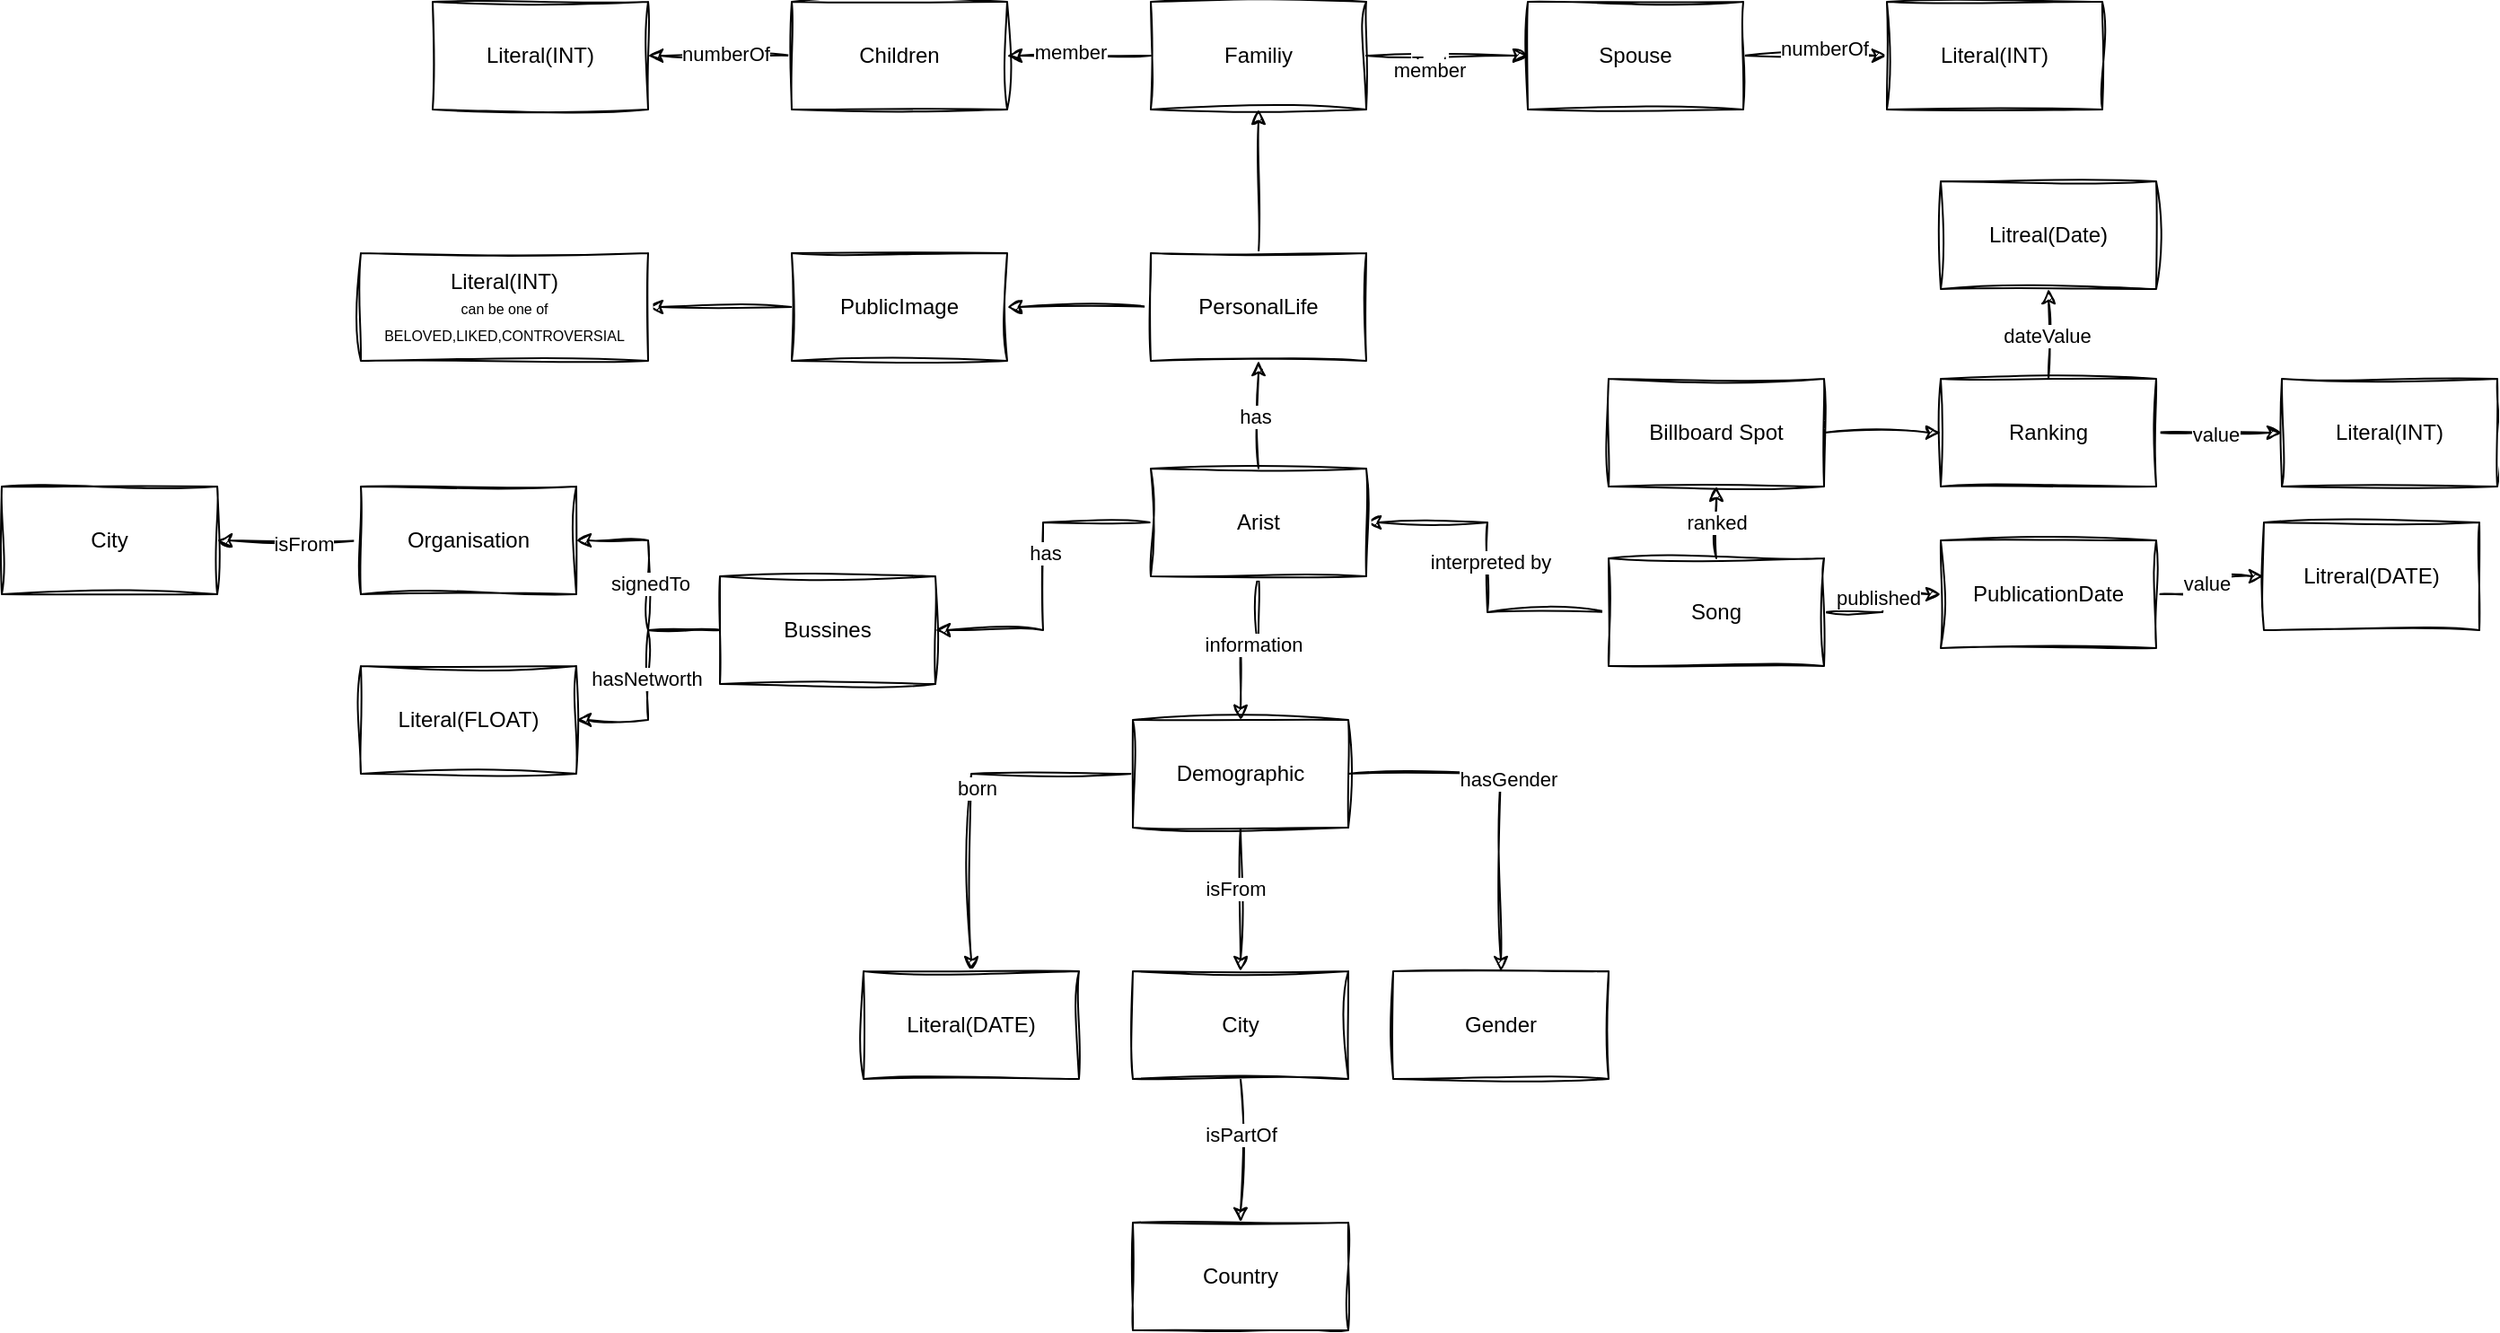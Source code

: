 <mxfile version="24.0.1" type="google">
  <diagram name="Page-1" id="QDCDp9L6iQxX6dIr1Wgm">
    <mxGraphModel grid="1" page="1" gridSize="10" guides="1" tooltips="1" connect="1" arrows="1" fold="1" pageScale="1" pageWidth="850" pageHeight="1100" math="0" shadow="0">
      <root>
        <mxCell id="0" />
        <mxCell id="1" parent="0" />
        <mxCell id="JNUzvuQ-uH0PX8Vwja8d-5" value="" style="edgeStyle=orthogonalEdgeStyle;rounded=0;sketch=1;hachureGap=4;jiggle=2;curveFitting=1;orthogonalLoop=1;jettySize=auto;html=1;" edge="1" parent="1" source="JNUzvuQ-uH0PX8Vwja8d-1" target="JNUzvuQ-uH0PX8Vwja8d-4">
          <mxGeometry relative="1" as="geometry" />
        </mxCell>
        <mxCell id="JNUzvuQ-uH0PX8Vwja8d-6" value="interpreted by" style="edgeLabel;html=1;align=center;verticalAlign=middle;resizable=0;points=[];sketch=1;hachureGap=4;jiggle=2;curveFitting=1;" connectable="0" vertex="1" parent="JNUzvuQ-uH0PX8Vwja8d-5">
          <mxGeometry x="0.037" y="-1" relative="1" as="geometry">
            <mxPoint as="offset" />
          </mxGeometry>
        </mxCell>
        <mxCell id="JNUzvuQ-uH0PX8Vwja8d-8" value="" style="edgeStyle=orthogonalEdgeStyle;rounded=0;sketch=1;hachureGap=4;jiggle=2;curveFitting=1;orthogonalLoop=1;jettySize=auto;html=1;" edge="1" parent="1" source="JNUzvuQ-uH0PX8Vwja8d-1" target="JNUzvuQ-uH0PX8Vwja8d-7">
          <mxGeometry relative="1" as="geometry" />
        </mxCell>
        <mxCell id="JNUzvuQ-uH0PX8Vwja8d-9" value="ranked" style="edgeLabel;html=1;align=center;verticalAlign=middle;resizable=0;points=[];sketch=1;hachureGap=4;jiggle=2;curveFitting=1;" connectable="0" vertex="1" parent="JNUzvuQ-uH0PX8Vwja8d-8">
          <mxGeometry x="0.025" relative="1" as="geometry">
            <mxPoint as="offset" />
          </mxGeometry>
        </mxCell>
        <mxCell id="JNUzvuQ-uH0PX8Vwja8d-19" value="" style="edgeStyle=orthogonalEdgeStyle;rounded=0;sketch=1;hachureGap=4;jiggle=2;curveFitting=1;orthogonalLoop=1;jettySize=auto;html=1;" edge="1" parent="1" source="JNUzvuQ-uH0PX8Vwja8d-1" target="JNUzvuQ-uH0PX8Vwja8d-18">
          <mxGeometry relative="1" as="geometry" />
        </mxCell>
        <mxCell id="JNUzvuQ-uH0PX8Vwja8d-23" value="published" style="edgeLabel;html=1;align=center;verticalAlign=middle;resizable=0;points=[];sketch=1;hachureGap=4;jiggle=2;curveFitting=1;" connectable="0" vertex="1" parent="JNUzvuQ-uH0PX8Vwja8d-19">
          <mxGeometry x="0.086" y="3" relative="1" as="geometry">
            <mxPoint as="offset" />
          </mxGeometry>
        </mxCell>
        <mxCell id="JNUzvuQ-uH0PX8Vwja8d-1" value="Song" style="rounded=0;whiteSpace=wrap;html=1;sketch=1;hachureGap=4;jiggle=2;curveFitting=1;" vertex="1" parent="1">
          <mxGeometry x="425" y="380" width="120" height="60" as="geometry" />
        </mxCell>
        <mxCell id="JNUzvuQ-uH0PX8Vwja8d-32" value="" style="edgeStyle=orthogonalEdgeStyle;rounded=0;sketch=1;hachureGap=4;jiggle=2;curveFitting=1;orthogonalLoop=1;jettySize=auto;html=1;" edge="1" parent="1" source="JNUzvuQ-uH0PX8Vwja8d-4" target="JNUzvuQ-uH0PX8Vwja8d-31">
          <mxGeometry relative="1" as="geometry" />
        </mxCell>
        <mxCell id="JNUzvuQ-uH0PX8Vwja8d-33" value="information" style="edgeLabel;html=1;align=center;verticalAlign=middle;resizable=0;points=[];sketch=1;hachureGap=4;jiggle=2;curveFitting=1;" connectable="0" vertex="1" parent="JNUzvuQ-uH0PX8Vwja8d-32">
          <mxGeometry x="-0.05" y="-2" relative="1" as="geometry">
            <mxPoint as="offset" />
          </mxGeometry>
        </mxCell>
        <mxCell id="JNUzvuQ-uH0PX8Vwja8d-55" value="" style="edgeStyle=orthogonalEdgeStyle;rounded=0;sketch=1;hachureGap=4;jiggle=2;curveFitting=1;orthogonalLoop=1;jettySize=auto;html=1;" edge="1" parent="1" source="JNUzvuQ-uH0PX8Vwja8d-4" target="JNUzvuQ-uH0PX8Vwja8d-54">
          <mxGeometry relative="1" as="geometry" />
        </mxCell>
        <mxCell id="JNUzvuQ-uH0PX8Vwja8d-56" value="has" style="edgeLabel;html=1;align=center;verticalAlign=middle;resizable=0;points=[];sketch=1;hachureGap=4;jiggle=2;curveFitting=1;" connectable="0" vertex="1" parent="JNUzvuQ-uH0PX8Vwja8d-55">
          <mxGeometry x="-0.15" y="1" relative="1" as="geometry">
            <mxPoint as="offset" />
          </mxGeometry>
        </mxCell>
        <mxCell id="JNUzvuQ-uH0PX8Vwja8d-67" value="" style="edgeStyle=orthogonalEdgeStyle;rounded=0;sketch=1;hachureGap=4;jiggle=2;curveFitting=1;orthogonalLoop=1;jettySize=auto;html=1;" edge="1" parent="1" source="JNUzvuQ-uH0PX8Vwja8d-4" target="JNUzvuQ-uH0PX8Vwja8d-66">
          <mxGeometry relative="1" as="geometry" />
        </mxCell>
        <mxCell id="JNUzvuQ-uH0PX8Vwja8d-68" value="has" style="edgeLabel;html=1;align=center;verticalAlign=middle;resizable=0;points=[];sketch=1;hachureGap=4;jiggle=2;curveFitting=1;" connectable="0" vertex="1" parent="JNUzvuQ-uH0PX8Vwja8d-67">
          <mxGeometry x="-0.025" y="2" relative="1" as="geometry">
            <mxPoint as="offset" />
          </mxGeometry>
        </mxCell>
        <mxCell id="JNUzvuQ-uH0PX8Vwja8d-4" value="Arist" style="rounded=0;whiteSpace=wrap;html=1;sketch=1;hachureGap=4;jiggle=2;curveFitting=1;" vertex="1" parent="1">
          <mxGeometry x="170" y="330" width="120" height="60" as="geometry" />
        </mxCell>
        <mxCell id="JNUzvuQ-uH0PX8Vwja8d-11" value="" style="edgeStyle=orthogonalEdgeStyle;rounded=0;sketch=1;hachureGap=4;jiggle=2;curveFitting=1;orthogonalLoop=1;jettySize=auto;html=1;" edge="1" parent="1" source="JNUzvuQ-uH0PX8Vwja8d-7" target="JNUzvuQ-uH0PX8Vwja8d-10">
          <mxGeometry relative="1" as="geometry" />
        </mxCell>
        <mxCell id="JNUzvuQ-uH0PX8Vwja8d-7" value="Billboard Spot" style="rounded=0;whiteSpace=wrap;html=1;sketch=1;hachureGap=4;jiggle=2;curveFitting=1;" vertex="1" parent="1">
          <mxGeometry x="425" y="280" width="120" height="60" as="geometry" />
        </mxCell>
        <mxCell id="JNUzvuQ-uH0PX8Vwja8d-25" value="" style="edgeStyle=orthogonalEdgeStyle;rounded=0;sketch=1;hachureGap=4;jiggle=2;curveFitting=1;orthogonalLoop=1;jettySize=auto;html=1;" edge="1" parent="1" source="JNUzvuQ-uH0PX8Vwja8d-10" target="JNUzvuQ-uH0PX8Vwja8d-24">
          <mxGeometry relative="1" as="geometry" />
        </mxCell>
        <mxCell id="JNUzvuQ-uH0PX8Vwja8d-26" value="value" style="edgeLabel;html=1;align=center;verticalAlign=middle;resizable=0;points=[];sketch=1;hachureGap=4;jiggle=2;curveFitting=1;" connectable="0" vertex="1" parent="JNUzvuQ-uH0PX8Vwja8d-25">
          <mxGeometry x="-0.075" y="-1" relative="1" as="geometry">
            <mxPoint as="offset" />
          </mxGeometry>
        </mxCell>
        <mxCell id="JNUzvuQ-uH0PX8Vwja8d-28" value="" style="edgeStyle=orthogonalEdgeStyle;rounded=0;sketch=1;hachureGap=4;jiggle=2;curveFitting=1;orthogonalLoop=1;jettySize=auto;html=1;" edge="1" parent="1" source="JNUzvuQ-uH0PX8Vwja8d-10" target="JNUzvuQ-uH0PX8Vwja8d-27">
          <mxGeometry relative="1" as="geometry" />
        </mxCell>
        <mxCell id="JNUzvuQ-uH0PX8Vwja8d-51" value="dateValue" style="edgeLabel;html=1;align=center;verticalAlign=middle;resizable=0;points=[];sketch=1;hachureGap=4;jiggle=2;curveFitting=1;" connectable="0" vertex="1" parent="JNUzvuQ-uH0PX8Vwja8d-28">
          <mxGeometry x="-0.05" y="1" relative="1" as="geometry">
            <mxPoint as="offset" />
          </mxGeometry>
        </mxCell>
        <mxCell id="JNUzvuQ-uH0PX8Vwja8d-10" value="Ranking" style="rounded=0;whiteSpace=wrap;html=1;sketch=1;hachureGap=4;jiggle=2;curveFitting=1;" vertex="1" parent="1">
          <mxGeometry x="610" y="280" width="120" height="60" as="geometry" />
        </mxCell>
        <mxCell id="JNUzvuQ-uH0PX8Vwja8d-21" value="" style="edgeStyle=orthogonalEdgeStyle;rounded=0;sketch=1;hachureGap=4;jiggle=2;curveFitting=1;orthogonalLoop=1;jettySize=auto;html=1;" edge="1" parent="1" source="JNUzvuQ-uH0PX8Vwja8d-18" target="JNUzvuQ-uH0PX8Vwja8d-20">
          <mxGeometry relative="1" as="geometry" />
        </mxCell>
        <mxCell id="JNUzvuQ-uH0PX8Vwja8d-22" value="value" style="edgeLabel;html=1;align=center;verticalAlign=middle;resizable=0;points=[];sketch=1;hachureGap=4;jiggle=2;curveFitting=1;" connectable="0" vertex="1" parent="JNUzvuQ-uH0PX8Vwja8d-21">
          <mxGeometry x="0.025" y="2" relative="1" as="geometry">
            <mxPoint as="offset" />
          </mxGeometry>
        </mxCell>
        <mxCell id="JNUzvuQ-uH0PX8Vwja8d-18" value="PublicationDate" style="rounded=0;whiteSpace=wrap;html=1;sketch=1;hachureGap=4;jiggle=2;curveFitting=1;" vertex="1" parent="1">
          <mxGeometry x="610" y="370" width="120" height="60" as="geometry" />
        </mxCell>
        <mxCell id="JNUzvuQ-uH0PX8Vwja8d-20" value="Litreral(DATE)" style="rounded=0;whiteSpace=wrap;html=1;sketch=1;hachureGap=4;jiggle=2;curveFitting=1;" vertex="1" parent="1">
          <mxGeometry x="790" y="360" width="120" height="60" as="geometry" />
        </mxCell>
        <mxCell id="JNUzvuQ-uH0PX8Vwja8d-24" value="Literal(INT)" style="rounded=0;whiteSpace=wrap;html=1;sketch=1;hachureGap=4;jiggle=2;curveFitting=1;" vertex="1" parent="1">
          <mxGeometry x="800" y="280" width="120" height="60" as="geometry" />
        </mxCell>
        <mxCell id="JNUzvuQ-uH0PX8Vwja8d-27" value="Litreal(Date)" style="rounded=0;whiteSpace=wrap;html=1;sketch=1;hachureGap=4;jiggle=2;curveFitting=1;" vertex="1" parent="1">
          <mxGeometry x="610" y="170" width="120" height="60" as="geometry" />
        </mxCell>
        <mxCell id="JNUzvuQ-uH0PX8Vwja8d-35" value="" style="edgeStyle=orthogonalEdgeStyle;rounded=0;sketch=1;hachureGap=4;jiggle=2;curveFitting=1;orthogonalLoop=1;jettySize=auto;html=1;" edge="1" parent="1" source="JNUzvuQ-uH0PX8Vwja8d-31" target="JNUzvuQ-uH0PX8Vwja8d-34">
          <mxGeometry relative="1" as="geometry" />
        </mxCell>
        <mxCell id="JNUzvuQ-uH0PX8Vwja8d-36" value="hasGender" style="edgeLabel;html=1;align=center;verticalAlign=middle;resizable=0;points=[];sketch=1;hachureGap=4;jiggle=2;curveFitting=1;" connectable="0" vertex="1" parent="JNUzvuQ-uH0PX8Vwja8d-35">
          <mxGeometry x="-0.1" y="4" relative="1" as="geometry">
            <mxPoint as="offset" />
          </mxGeometry>
        </mxCell>
        <mxCell id="JNUzvuQ-uH0PX8Vwja8d-38" value="" style="edgeStyle=orthogonalEdgeStyle;rounded=0;sketch=1;hachureGap=4;jiggle=2;curveFitting=1;orthogonalLoop=1;jettySize=auto;html=1;" edge="1" parent="1" source="JNUzvuQ-uH0PX8Vwja8d-31" target="JNUzvuQ-uH0PX8Vwja8d-37">
          <mxGeometry relative="1" as="geometry" />
        </mxCell>
        <mxCell id="JNUzvuQ-uH0PX8Vwja8d-39" value="isFrom" style="edgeLabel;html=1;align=center;verticalAlign=middle;resizable=0;points=[];sketch=1;hachureGap=4;jiggle=2;curveFitting=1;" connectable="0" vertex="1" parent="JNUzvuQ-uH0PX8Vwja8d-38">
          <mxGeometry x="-0.15" y="-3" relative="1" as="geometry">
            <mxPoint as="offset" />
          </mxGeometry>
        </mxCell>
        <mxCell id="JNUzvuQ-uH0PX8Vwja8d-47" value="" style="edgeStyle=orthogonalEdgeStyle;rounded=0;sketch=1;hachureGap=4;jiggle=2;curveFitting=1;orthogonalLoop=1;jettySize=auto;html=1;" edge="1" parent="1" source="JNUzvuQ-uH0PX8Vwja8d-31" target="JNUzvuQ-uH0PX8Vwja8d-46">
          <mxGeometry relative="1" as="geometry" />
        </mxCell>
        <mxCell id="JNUzvuQ-uH0PX8Vwja8d-49" value="born" style="edgeLabel;html=1;align=center;verticalAlign=middle;resizable=0;points=[];sketch=1;hachureGap=4;jiggle=2;curveFitting=1;" connectable="0" vertex="1" parent="JNUzvuQ-uH0PX8Vwja8d-47">
          <mxGeometry x="-0.025" y="3" relative="1" as="geometry">
            <mxPoint as="offset" />
          </mxGeometry>
        </mxCell>
        <mxCell id="JNUzvuQ-uH0PX8Vwja8d-31" value="Demographic" style="rounded=0;whiteSpace=wrap;html=1;sketch=1;hachureGap=4;jiggle=2;curveFitting=1;" vertex="1" parent="1">
          <mxGeometry x="160" y="470" width="120" height="60" as="geometry" />
        </mxCell>
        <mxCell id="JNUzvuQ-uH0PX8Vwja8d-34" value="Gender" style="rounded=0;whiteSpace=wrap;html=1;sketch=1;hachureGap=4;jiggle=2;curveFitting=1;" vertex="1" parent="1">
          <mxGeometry x="305" y="610" width="120" height="60" as="geometry" />
        </mxCell>
        <mxCell id="JNUzvuQ-uH0PX8Vwja8d-41" value="" style="edgeStyle=orthogonalEdgeStyle;rounded=0;sketch=1;hachureGap=4;jiggle=2;curveFitting=1;orthogonalLoop=1;jettySize=auto;html=1;" edge="1" parent="1" source="JNUzvuQ-uH0PX8Vwja8d-37" target="JNUzvuQ-uH0PX8Vwja8d-40">
          <mxGeometry relative="1" as="geometry" />
        </mxCell>
        <mxCell id="JNUzvuQ-uH0PX8Vwja8d-42" value="isPartOf" style="edgeLabel;html=1;align=center;verticalAlign=middle;resizable=0;points=[];sketch=1;hachureGap=4;jiggle=2;curveFitting=1;" connectable="0" vertex="1" parent="JNUzvuQ-uH0PX8Vwja8d-41">
          <mxGeometry x="-0.225" relative="1" as="geometry">
            <mxPoint as="offset" />
          </mxGeometry>
        </mxCell>
        <mxCell id="JNUzvuQ-uH0PX8Vwja8d-37" value="City" style="rounded=0;whiteSpace=wrap;html=1;sketch=1;hachureGap=4;jiggle=2;curveFitting=1;" vertex="1" parent="1">
          <mxGeometry x="160" y="610" width="120" height="60" as="geometry" />
        </mxCell>
        <mxCell id="JNUzvuQ-uH0PX8Vwja8d-40" value="Country" style="rounded=0;whiteSpace=wrap;html=1;sketch=1;hachureGap=4;jiggle=2;curveFitting=1;" vertex="1" parent="1">
          <mxGeometry x="160" y="750" width="120" height="60" as="geometry" />
        </mxCell>
        <mxCell id="JNUzvuQ-uH0PX8Vwja8d-46" value="Literal(DATE)" style="rounded=0;whiteSpace=wrap;html=1;sketch=1;hachureGap=4;jiggle=2;curveFitting=1;" vertex="1" parent="1">
          <mxGeometry x="10" y="610" width="120" height="60" as="geometry" />
        </mxCell>
        <mxCell id="JNUzvuQ-uH0PX8Vwja8d-59" value="" style="edgeStyle=orthogonalEdgeStyle;rounded=0;sketch=1;hachureGap=4;jiggle=2;curveFitting=1;orthogonalLoop=1;jettySize=auto;html=1;" edge="1" parent="1" source="JNUzvuQ-uH0PX8Vwja8d-54" target="JNUzvuQ-uH0PX8Vwja8d-58">
          <mxGeometry relative="1" as="geometry" />
        </mxCell>
        <mxCell id="JNUzvuQ-uH0PX8Vwja8d-62" value="signedTo" style="edgeLabel;html=1;align=center;verticalAlign=middle;resizable=0;points=[];sketch=1;hachureGap=4;jiggle=2;curveFitting=1;" connectable="0" vertex="1" parent="JNUzvuQ-uH0PX8Vwja8d-59">
          <mxGeometry x="0.025" y="-1" relative="1" as="geometry">
            <mxPoint as="offset" />
          </mxGeometry>
        </mxCell>
        <mxCell id="JNUzvuQ-uH0PX8Vwja8d-61" value="" style="edgeStyle=orthogonalEdgeStyle;rounded=0;sketch=1;hachureGap=4;jiggle=2;curveFitting=1;orthogonalLoop=1;jettySize=auto;html=1;" edge="1" parent="1" source="JNUzvuQ-uH0PX8Vwja8d-54" target="JNUzvuQ-uH0PX8Vwja8d-60">
          <mxGeometry relative="1" as="geometry" />
        </mxCell>
        <mxCell id="JNUzvuQ-uH0PX8Vwja8d-63" value="hasNetworth" style="edgeLabel;html=1;align=center;verticalAlign=middle;resizable=0;points=[];sketch=1;hachureGap=4;jiggle=2;curveFitting=1;" connectable="0" vertex="1" parent="JNUzvuQ-uH0PX8Vwja8d-61">
          <mxGeometry x="0.025" y="-1" relative="1" as="geometry">
            <mxPoint as="offset" />
          </mxGeometry>
        </mxCell>
        <mxCell id="JNUzvuQ-uH0PX8Vwja8d-54" value="Bussines" style="rounded=0;whiteSpace=wrap;html=1;sketch=1;hachureGap=4;jiggle=2;curveFitting=1;" vertex="1" parent="1">
          <mxGeometry x="-70" y="390" width="120" height="60" as="geometry" />
        </mxCell>
        <mxCell id="JNUzvuQ-uH0PX8Vwja8d-86" value="" style="edgeStyle=orthogonalEdgeStyle;rounded=0;sketch=1;hachureGap=4;jiggle=2;curveFitting=1;orthogonalLoop=1;jettySize=auto;html=1;" edge="1" parent="1" source="JNUzvuQ-uH0PX8Vwja8d-58" target="JNUzvuQ-uH0PX8Vwja8d-85">
          <mxGeometry relative="1" as="geometry" />
        </mxCell>
        <mxCell id="JNUzvuQ-uH0PX8Vwja8d-87" value="isFrom" style="edgeLabel;html=1;align=center;verticalAlign=middle;resizable=0;points=[];sketch=1;hachureGap=4;jiggle=2;curveFitting=1;" connectable="0" vertex="1" parent="JNUzvuQ-uH0PX8Vwja8d-86">
          <mxGeometry x="-0.2" y="2" relative="1" as="geometry">
            <mxPoint as="offset" />
          </mxGeometry>
        </mxCell>
        <mxCell id="JNUzvuQ-uH0PX8Vwja8d-58" value="Organisation" style="rounded=0;whiteSpace=wrap;html=1;sketch=1;hachureGap=4;jiggle=2;curveFitting=1;" vertex="1" parent="1">
          <mxGeometry x="-270" y="340" width="120" height="60" as="geometry" />
        </mxCell>
        <mxCell id="JNUzvuQ-uH0PX8Vwja8d-60" value="Literal(FLOAT)" style="rounded=0;whiteSpace=wrap;html=1;sketch=1;hachureGap=4;jiggle=2;curveFitting=1;" vertex="1" parent="1">
          <mxGeometry x="-270" y="440" width="120" height="60" as="geometry" />
        </mxCell>
        <mxCell id="JNUzvuQ-uH0PX8Vwja8d-72" value="" style="edgeStyle=orthogonalEdgeStyle;rounded=0;sketch=1;hachureGap=4;jiggle=2;curveFitting=1;orthogonalLoop=1;jettySize=auto;html=1;" edge="1" parent="1" source="JNUzvuQ-uH0PX8Vwja8d-66" target="JNUzvuQ-uH0PX8Vwja8d-71">
          <mxGeometry relative="1" as="geometry" />
        </mxCell>
        <mxCell id="JNUzvuQ-uH0PX8Vwja8d-89" value="" style="edgeStyle=orthogonalEdgeStyle;rounded=0;sketch=1;hachureGap=4;jiggle=2;curveFitting=1;orthogonalLoop=1;jettySize=auto;html=1;" edge="1" parent="1" source="JNUzvuQ-uH0PX8Vwja8d-66" target="JNUzvuQ-uH0PX8Vwja8d-88">
          <mxGeometry relative="1" as="geometry" />
        </mxCell>
        <mxCell id="JNUzvuQ-uH0PX8Vwja8d-66" value="PersonalLife" style="rounded=0;whiteSpace=wrap;html=1;sketch=1;hachureGap=4;jiggle=2;curveFitting=1;" vertex="1" parent="1">
          <mxGeometry x="170" y="210" width="120" height="60" as="geometry" />
        </mxCell>
        <mxCell id="JNUzvuQ-uH0PX8Vwja8d-76" value="" style="edgeStyle=orthogonalEdgeStyle;rounded=0;sketch=1;hachureGap=4;jiggle=2;curveFitting=1;orthogonalLoop=1;jettySize=auto;html=1;" edge="1" parent="1" source="JNUzvuQ-uH0PX8Vwja8d-71" target="JNUzvuQ-uH0PX8Vwja8d-75">
          <mxGeometry relative="1" as="geometry" />
        </mxCell>
        <mxCell id="JNUzvuQ-uH0PX8Vwja8d-94" value="member" style="edgeLabel;html=1;align=center;verticalAlign=middle;resizable=0;points=[];sketch=1;hachureGap=4;jiggle=2;curveFitting=1;" connectable="0" vertex="1" parent="JNUzvuQ-uH0PX8Vwja8d-76">
          <mxGeometry x="0.125" y="-2" relative="1" as="geometry">
            <mxPoint as="offset" />
          </mxGeometry>
        </mxCell>
        <mxCell id="JNUzvuQ-uH0PX8Vwja8d-82" value="" style="edgeStyle=orthogonalEdgeStyle;rounded=0;sketch=1;hachureGap=4;jiggle=2;curveFitting=1;orthogonalLoop=1;jettySize=auto;html=1;" edge="1" parent="1" source="JNUzvuQ-uH0PX8Vwja8d-71" target="JNUzvuQ-uH0PX8Vwja8d-81">
          <mxGeometry relative="1" as="geometry" />
        </mxCell>
        <mxCell id="JNUzvuQ-uH0PX8Vwja8d-92" value="Text" style="edgeLabel;html=1;align=center;verticalAlign=middle;resizable=0;points=[];sketch=1;hachureGap=4;jiggle=2;curveFitting=1;" connectable="0" vertex="1" parent="JNUzvuQ-uH0PX8Vwja8d-82">
          <mxGeometry x="-0.225" y="-4" relative="1" as="geometry">
            <mxPoint as="offset" />
          </mxGeometry>
        </mxCell>
        <mxCell id="JNUzvuQ-uH0PX8Vwja8d-93" value="member" style="edgeLabel;html=1;align=center;verticalAlign=middle;resizable=0;points=[];sketch=1;hachureGap=4;jiggle=2;curveFitting=1;" connectable="0" vertex="1" parent="JNUzvuQ-uH0PX8Vwja8d-82">
          <mxGeometry x="-0.225" y="-8" relative="1" as="geometry">
            <mxPoint as="offset" />
          </mxGeometry>
        </mxCell>
        <mxCell id="JNUzvuQ-uH0PX8Vwja8d-71" value="Familiy" style="rounded=0;whiteSpace=wrap;html=1;sketch=1;hachureGap=4;jiggle=2;curveFitting=1;" vertex="1" parent="1">
          <mxGeometry x="170" y="70" width="120" height="60" as="geometry" />
        </mxCell>
        <mxCell id="JNUzvuQ-uH0PX8Vwja8d-80" value="" style="edgeStyle=orthogonalEdgeStyle;rounded=0;sketch=1;hachureGap=4;jiggle=2;curveFitting=1;orthogonalLoop=1;jettySize=auto;html=1;" edge="1" parent="1" source="JNUzvuQ-uH0PX8Vwja8d-75" target="JNUzvuQ-uH0PX8Vwja8d-79">
          <mxGeometry relative="1" as="geometry" />
        </mxCell>
        <mxCell id="JNUzvuQ-uH0PX8Vwja8d-96" value="numberOf" style="edgeLabel;html=1;align=center;verticalAlign=middle;resizable=0;points=[];sketch=1;hachureGap=4;jiggle=2;curveFitting=1;" connectable="0" vertex="1" parent="JNUzvuQ-uH0PX8Vwja8d-80">
          <mxGeometry x="-0.075" y="-1" relative="1" as="geometry">
            <mxPoint as="offset" />
          </mxGeometry>
        </mxCell>
        <mxCell id="JNUzvuQ-uH0PX8Vwja8d-75" value="Children" style="rounded=0;whiteSpace=wrap;html=1;sketch=1;hachureGap=4;jiggle=2;curveFitting=1;" vertex="1" parent="1">
          <mxGeometry x="-30" y="70" width="120" height="60" as="geometry" />
        </mxCell>
        <mxCell id="JNUzvuQ-uH0PX8Vwja8d-79" value="Literal(INT)" style="rounded=0;whiteSpace=wrap;html=1;sketch=1;hachureGap=4;jiggle=2;curveFitting=1;" vertex="1" parent="1">
          <mxGeometry x="-230" y="70" width="120" height="60" as="geometry" />
        </mxCell>
        <mxCell id="JNUzvuQ-uH0PX8Vwja8d-84" value="" style="edgeStyle=orthogonalEdgeStyle;rounded=0;sketch=1;hachureGap=4;jiggle=2;curveFitting=1;orthogonalLoop=1;jettySize=auto;html=1;" edge="1" parent="1" source="JNUzvuQ-uH0PX8Vwja8d-81" target="JNUzvuQ-uH0PX8Vwja8d-83">
          <mxGeometry relative="1" as="geometry" />
        </mxCell>
        <mxCell id="JNUzvuQ-uH0PX8Vwja8d-97" value="numberOf" style="edgeLabel;html=1;align=center;verticalAlign=middle;resizable=0;points=[];sketch=1;hachureGap=4;jiggle=2;curveFitting=1;" connectable="0" vertex="1" parent="JNUzvuQ-uH0PX8Vwja8d-84">
          <mxGeometry x="0.125" y="4" relative="1" as="geometry">
            <mxPoint as="offset" />
          </mxGeometry>
        </mxCell>
        <mxCell id="JNUzvuQ-uH0PX8Vwja8d-81" value="Spouse" style="rounded=0;whiteSpace=wrap;html=1;sketch=1;hachureGap=4;jiggle=2;curveFitting=1;" vertex="1" parent="1">
          <mxGeometry x="380" y="70" width="120" height="60" as="geometry" />
        </mxCell>
        <mxCell id="JNUzvuQ-uH0PX8Vwja8d-83" value="Literal(INT)" style="rounded=0;whiteSpace=wrap;html=1;sketch=1;hachureGap=4;jiggle=2;curveFitting=1;" vertex="1" parent="1">
          <mxGeometry x="580" y="70" width="120" height="60" as="geometry" />
        </mxCell>
        <mxCell id="JNUzvuQ-uH0PX8Vwja8d-85" value="City" style="rounded=0;whiteSpace=wrap;html=1;sketch=1;hachureGap=4;jiggle=2;curveFitting=1;" vertex="1" parent="1">
          <mxGeometry x="-470" y="340" width="120" height="60" as="geometry" />
        </mxCell>
        <mxCell id="JNUzvuQ-uH0PX8Vwja8d-91" value="" style="edgeStyle=orthogonalEdgeStyle;rounded=0;sketch=1;hachureGap=4;jiggle=2;curveFitting=1;orthogonalLoop=1;jettySize=auto;html=1;" edge="1" parent="1" source="JNUzvuQ-uH0PX8Vwja8d-88" target="JNUzvuQ-uH0PX8Vwja8d-90">
          <mxGeometry relative="1" as="geometry" />
        </mxCell>
        <mxCell id="JNUzvuQ-uH0PX8Vwja8d-88" value="PublicImage" style="rounded=0;whiteSpace=wrap;html=1;sketch=1;hachureGap=4;jiggle=2;curveFitting=1;" vertex="1" parent="1">
          <mxGeometry x="-30" y="210" width="120" height="60" as="geometry" />
        </mxCell>
        <mxCell id="JNUzvuQ-uH0PX8Vwja8d-90" value="Literal(INT)&lt;div&gt;&lt;font style=&quot;font-size: 8px;&quot;&gt;can be one of BELOVED,LIKED,CONTROVERSIAL&lt;/font&gt;&lt;/div&gt;" style="rounded=0;whiteSpace=wrap;html=1;sketch=1;hachureGap=4;jiggle=2;curveFitting=1;" vertex="1" parent="1">
          <mxGeometry x="-270" y="210" width="160" height="60" as="geometry" />
        </mxCell>
      </root>
    </mxGraphModel>
  </diagram>
</mxfile>
